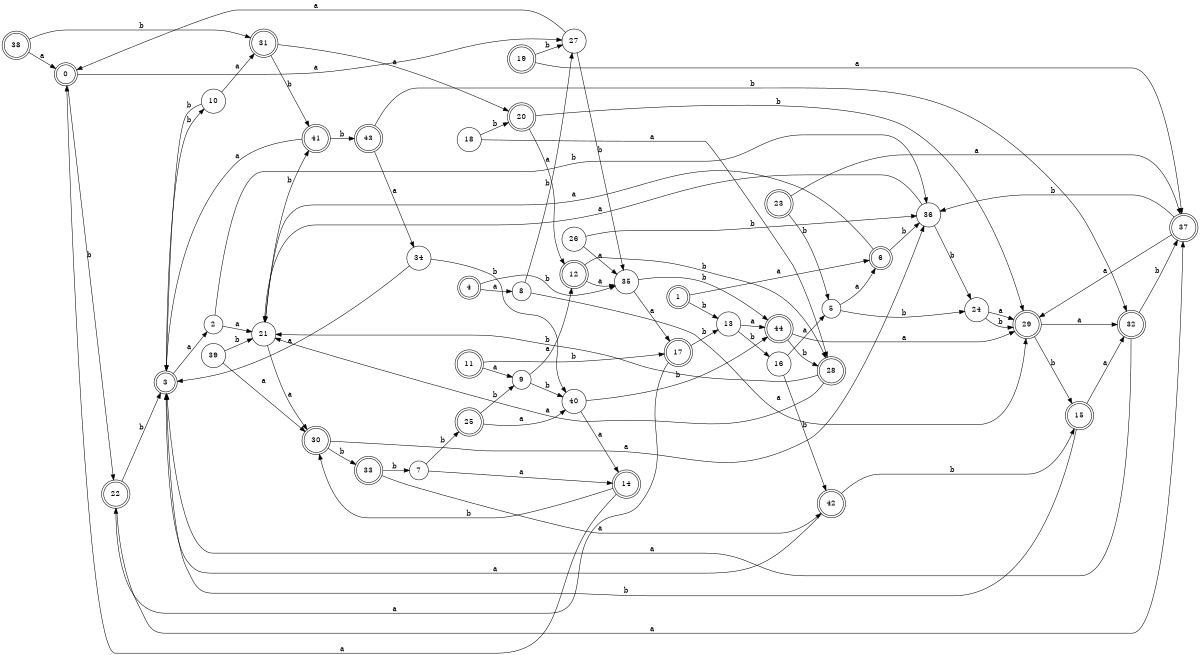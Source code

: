 digraph n36_6 {
__start0 [label="" shape="none"];

rankdir=LR;
size="8,5";

s0 [style="rounded,filled", color="black", fillcolor="white" shape="doublecircle", label="0"];
s1 [style="rounded,filled", color="black", fillcolor="white" shape="doublecircle", label="1"];
s2 [style="filled", color="black", fillcolor="white" shape="circle", label="2"];
s3 [style="rounded,filled", color="black", fillcolor="white" shape="doublecircle", label="3"];
s4 [style="rounded,filled", color="black", fillcolor="white" shape="doublecircle", label="4"];
s5 [style="filled", color="black", fillcolor="white" shape="circle", label="5"];
s6 [style="rounded,filled", color="black", fillcolor="white" shape="doublecircle", label="6"];
s7 [style="filled", color="black", fillcolor="white" shape="circle", label="7"];
s8 [style="filled", color="black", fillcolor="white" shape="circle", label="8"];
s9 [style="filled", color="black", fillcolor="white" shape="circle", label="9"];
s10 [style="filled", color="black", fillcolor="white" shape="circle", label="10"];
s11 [style="rounded,filled", color="black", fillcolor="white" shape="doublecircle", label="11"];
s12 [style="rounded,filled", color="black", fillcolor="white" shape="doublecircle", label="12"];
s13 [style="filled", color="black", fillcolor="white" shape="circle", label="13"];
s14 [style="rounded,filled", color="black", fillcolor="white" shape="doublecircle", label="14"];
s15 [style="rounded,filled", color="black", fillcolor="white" shape="doublecircle", label="15"];
s16 [style="filled", color="black", fillcolor="white" shape="circle", label="16"];
s17 [style="rounded,filled", color="black", fillcolor="white" shape="doublecircle", label="17"];
s18 [style="filled", color="black", fillcolor="white" shape="circle", label="18"];
s19 [style="rounded,filled", color="black", fillcolor="white" shape="doublecircle", label="19"];
s20 [style="rounded,filled", color="black", fillcolor="white" shape="doublecircle", label="20"];
s21 [style="filled", color="black", fillcolor="white" shape="circle", label="21"];
s22 [style="rounded,filled", color="black", fillcolor="white" shape="doublecircle", label="22"];
s23 [style="rounded,filled", color="black", fillcolor="white" shape="doublecircle", label="23"];
s24 [style="filled", color="black", fillcolor="white" shape="circle", label="24"];
s25 [style="rounded,filled", color="black", fillcolor="white" shape="doublecircle", label="25"];
s26 [style="filled", color="black", fillcolor="white" shape="circle", label="26"];
s27 [style="filled", color="black", fillcolor="white" shape="circle", label="27"];
s28 [style="rounded,filled", color="black", fillcolor="white" shape="doublecircle", label="28"];
s29 [style="rounded,filled", color="black", fillcolor="white" shape="doublecircle", label="29"];
s30 [style="rounded,filled", color="black", fillcolor="white" shape="doublecircle", label="30"];
s31 [style="rounded,filled", color="black", fillcolor="white" shape="doublecircle", label="31"];
s32 [style="rounded,filled", color="black", fillcolor="white" shape="doublecircle", label="32"];
s33 [style="rounded,filled", color="black", fillcolor="white" shape="doublecircle", label="33"];
s34 [style="filled", color="black", fillcolor="white" shape="circle", label="34"];
s35 [style="filled", color="black", fillcolor="white" shape="circle", label="35"];
s36 [style="filled", color="black", fillcolor="white" shape="circle", label="36"];
s37 [style="rounded,filled", color="black", fillcolor="white" shape="doublecircle", label="37"];
s38 [style="rounded,filled", color="black", fillcolor="white" shape="doublecircle", label="38"];
s39 [style="filled", color="black", fillcolor="white" shape="circle", label="39"];
s40 [style="filled", color="black", fillcolor="white" shape="circle", label="40"];
s41 [style="rounded,filled", color="black", fillcolor="white" shape="doublecircle", label="41"];
s42 [style="rounded,filled", color="black", fillcolor="white" shape="doublecircle", label="42"];
s43 [style="rounded,filled", color="black", fillcolor="white" shape="doublecircle", label="43"];
s44 [style="rounded,filled", color="black", fillcolor="white" shape="doublecircle", label="44"];
s0 -> s27 [label="a"];
s0 -> s22 [label="b"];
s1 -> s6 [label="a"];
s1 -> s13 [label="b"];
s2 -> s21 [label="a"];
s2 -> s36 [label="b"];
s3 -> s2 [label="a"];
s3 -> s10 [label="b"];
s4 -> s8 [label="a"];
s4 -> s35 [label="b"];
s5 -> s6 [label="a"];
s5 -> s24 [label="b"];
s6 -> s21 [label="a"];
s6 -> s36 [label="b"];
s7 -> s14 [label="a"];
s7 -> s25 [label="b"];
s8 -> s29 [label="a"];
s8 -> s27 [label="b"];
s9 -> s12 [label="a"];
s9 -> s40 [label="b"];
s10 -> s31 [label="a"];
s10 -> s3 [label="b"];
s11 -> s9 [label="a"];
s11 -> s17 [label="b"];
s12 -> s35 [label="a"];
s12 -> s28 [label="b"];
s13 -> s44 [label="a"];
s13 -> s16 [label="b"];
s14 -> s0 [label="a"];
s14 -> s30 [label="b"];
s15 -> s32 [label="a"];
s15 -> s3 [label="b"];
s16 -> s5 [label="a"];
s16 -> s42 [label="b"];
s17 -> s22 [label="a"];
s17 -> s13 [label="b"];
s18 -> s28 [label="a"];
s18 -> s20 [label="b"];
s19 -> s37 [label="a"];
s19 -> s27 [label="b"];
s20 -> s12 [label="a"];
s20 -> s29 [label="b"];
s21 -> s30 [label="a"];
s21 -> s41 [label="b"];
s22 -> s37 [label="a"];
s22 -> s3 [label="b"];
s23 -> s37 [label="a"];
s23 -> s5 [label="b"];
s24 -> s29 [label="a"];
s24 -> s29 [label="b"];
s25 -> s40 [label="a"];
s25 -> s9 [label="b"];
s26 -> s35 [label="a"];
s26 -> s36 [label="b"];
s27 -> s0 [label="a"];
s27 -> s35 [label="b"];
s28 -> s21 [label="a"];
s28 -> s21 [label="b"];
s29 -> s32 [label="a"];
s29 -> s15 [label="b"];
s30 -> s36 [label="a"];
s30 -> s33 [label="b"];
s31 -> s20 [label="a"];
s31 -> s41 [label="b"];
s32 -> s3 [label="a"];
s32 -> s37 [label="b"];
s33 -> s42 [label="a"];
s33 -> s7 [label="b"];
s34 -> s3 [label="a"];
s34 -> s40 [label="b"];
s35 -> s17 [label="a"];
s35 -> s44 [label="b"];
s36 -> s21 [label="a"];
s36 -> s24 [label="b"];
s37 -> s29 [label="a"];
s37 -> s36 [label="b"];
s38 -> s0 [label="a"];
s38 -> s31 [label="b"];
s39 -> s30 [label="a"];
s39 -> s21 [label="b"];
s40 -> s14 [label="a"];
s40 -> s44 [label="b"];
s41 -> s3 [label="a"];
s41 -> s43 [label="b"];
s42 -> s3 [label="a"];
s42 -> s15 [label="b"];
s43 -> s34 [label="a"];
s43 -> s32 [label="b"];
s44 -> s29 [label="a"];
s44 -> s28 [label="b"];

}